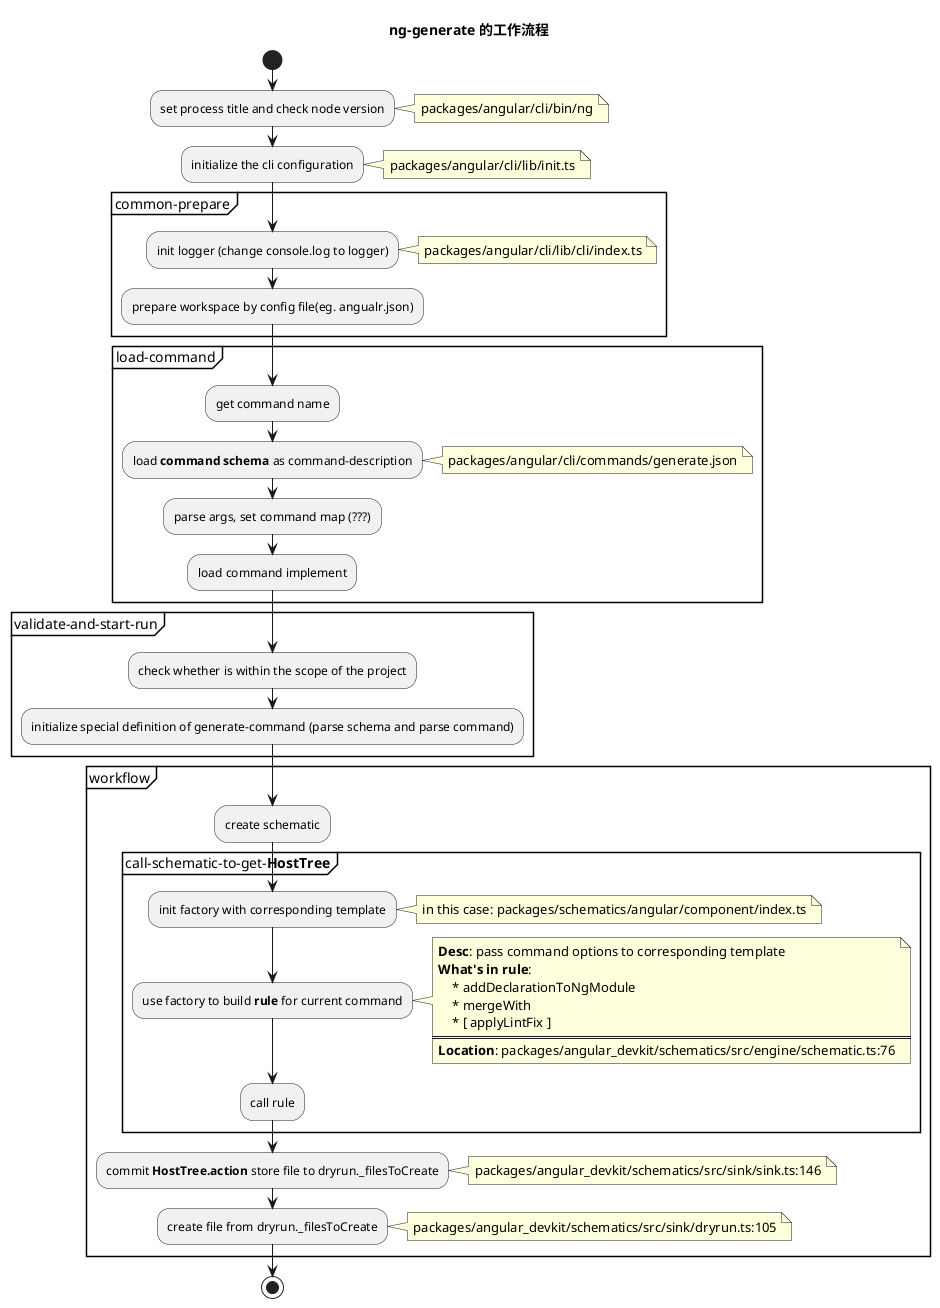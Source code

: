@startuml
title ng-generate 的工作流程

start

:set process title and check node version;
note right: packages/angular/cli/bin/ng

:initialize the cli configuration;
note right: packages/angular/cli/lib/init.ts

partition common-prepare {
    :init logger (change console.log to logger);
    note right: packages/angular/cli/lib/cli/index.ts
    :prepare workspace by config file(eg. angualr.json);
}

partition load-command {
    :get command name;
    :load **command schema** as command-description;
    note right: packages/angular/cli/commands/generate.json
    :parse args, set command map (???);
    :load command implement;
}

partition validate-and-start-run {
    :check whether is within the scope of the project;
    :initialize special definition of generate-command (parse schema and parse command);
}

partition workflow {
    :create schematic;
    partition call-schematic-to-get-**HostTree** {
        :init factory with corresponding template;
        note right: in this case: packages/schematics/angular/component/index.ts
        :use factory to build **rule** for current command;
        note right
            **Desc**: pass command options to corresponding template
            **What's in rule**:
                * addDeclarationToNgModule
                * mergeWith
                * [ applyLintFix ]
            ====
            **Location**: packages/angular_devkit/schematics/src/engine/schematic.ts:76
        end note
        :call rule;
    }
    :commit **HostTree.action** store file to dryrun._filesToCreate;
    note right: packages/angular_devkit/schematics/src/sink/sink.ts:146
    :create file from dryrun._filesToCreate;
    note right: packages/angular_devkit/schematics/src/sink/dryrun.ts:105
}

stop
@enduml